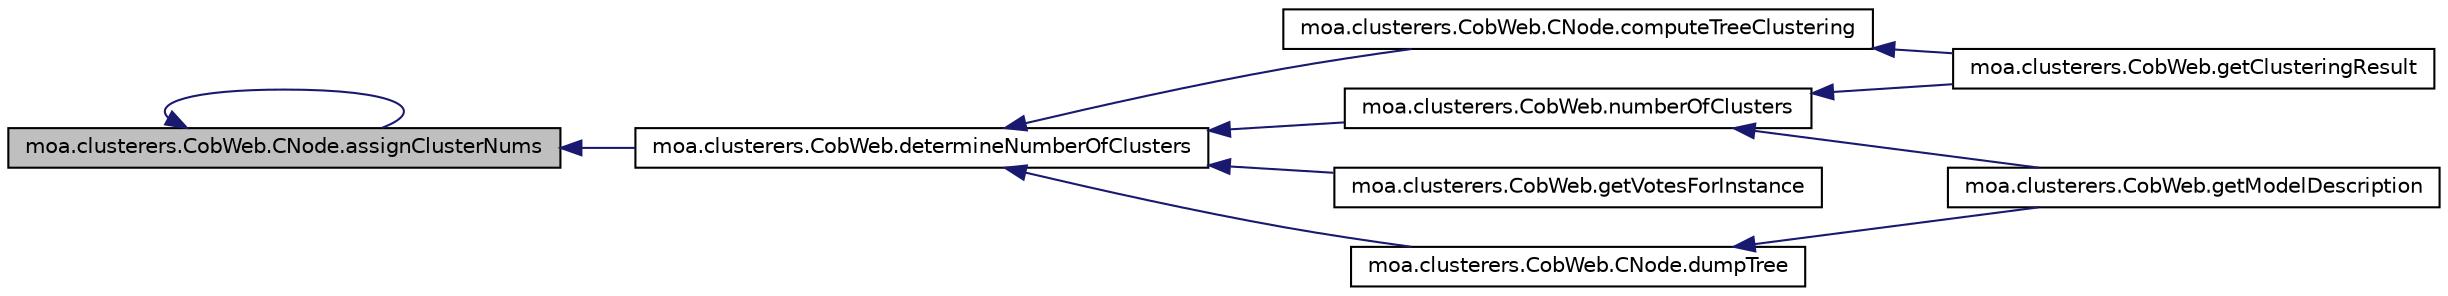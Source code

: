 digraph G
{
  edge [fontname="Helvetica",fontsize="10",labelfontname="Helvetica",labelfontsize="10"];
  node [fontname="Helvetica",fontsize="10",shape=record];
  rankdir=LR;
  Node1 [label="moa.clusterers.CobWeb.CNode.assignClusterNums",height=0.2,width=0.4,color="black", fillcolor="grey75", style="filled" fontcolor="black"];
  Node1 -> Node1 [dir=back,color="midnightblue",fontsize="10",style="solid",fontname="Helvetica"];
  Node1 -> Node2 [dir=back,color="midnightblue",fontsize="10",style="solid",fontname="Helvetica"];
  Node2 [label="moa.clusterers.CobWeb.determineNumberOfClusters",height=0.2,width=0.4,color="black", fillcolor="white", style="filled",URL="$classmoa_1_1clusterers_1_1CobWeb.html#a64868727f7871226f69d36e9f2ec2006",tooltip="determines the number of clusters if necessary"];
  Node2 -> Node3 [dir=back,color="midnightblue",fontsize="10",style="solid",fontname="Helvetica"];
  Node3 [label="moa.clusterers.CobWeb.CNode.computeTreeClustering",height=0.2,width=0.4,color="black", fillcolor="white", style="filled",URL="$classmoa_1_1clusterers_1_1CobWeb_1_1CNode.html#a14d4e49d58c855753e1099332a2d720d",tooltip="Recursively build a clustering representation of the Cobweb tree."];
  Node3 -> Node4 [dir=back,color="midnightblue",fontsize="10",style="solid",fontname="Helvetica"];
  Node4 [label="moa.clusterers.CobWeb.getClusteringResult",height=0.2,width=0.4,color="black", fillcolor="white", style="filled",URL="$classmoa_1_1clusterers_1_1CobWeb.html#ad3b918e628fbb7b660dbae17a9bbf0c0"];
  Node2 -> Node5 [dir=back,color="midnightblue",fontsize="10",style="solid",fontname="Helvetica"];
  Node5 [label="moa.clusterers.CobWeb.CNode.dumpTree",height=0.2,width=0.4,color="black", fillcolor="white", style="filled",URL="$classmoa_1_1clusterers_1_1CobWeb_1_1CNode.html#a2f9982ece6d6197503d000414fa0727f",tooltip="Recursively build a string representation of the Cobweb tree."];
  Node5 -> Node6 [dir=back,color="midnightblue",fontsize="10",style="solid",fontname="Helvetica"];
  Node6 [label="moa.clusterers.CobWeb.getModelDescription",height=0.2,width=0.4,color="black", fillcolor="white", style="filled",URL="$classmoa_1_1clusterers_1_1CobWeb.html#a21c89d520372a769253012791928c56d"];
  Node2 -> Node7 [dir=back,color="midnightblue",fontsize="10",style="solid",fontname="Helvetica"];
  Node7 [label="moa.clusterers.CobWeb.getVotesForInstance",height=0.2,width=0.4,color="black", fillcolor="white", style="filled",URL="$classmoa_1_1clusterers_1_1CobWeb.html#a09e9388815b3ee60c4330c2e98865f8b",tooltip="Classifies a given instance."];
  Node2 -> Node8 [dir=back,color="midnightblue",fontsize="10",style="solid",fontname="Helvetica"];
  Node8 [label="moa.clusterers.CobWeb.numberOfClusters",height=0.2,width=0.4,color="black", fillcolor="white", style="filled",URL="$classmoa_1_1clusterers_1_1CobWeb.html#a17c91a5df1764daa0100745b01f53dd2",tooltip="Returns the number of clusters."];
  Node8 -> Node4 [dir=back,color="midnightblue",fontsize="10",style="solid",fontname="Helvetica"];
  Node8 -> Node6 [dir=back,color="midnightblue",fontsize="10",style="solid",fontname="Helvetica"];
}
